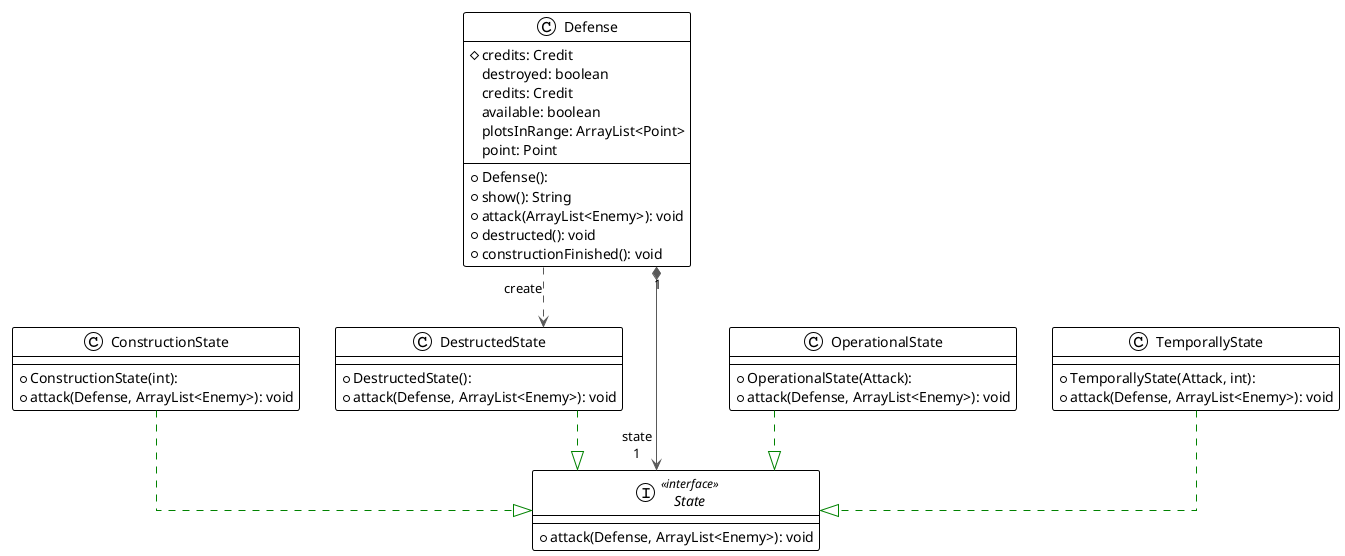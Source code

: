@startuml

!theme plain
top to bottom direction
skinparam linetype ortho

class ConstructionState {
  + ConstructionState(int): 
  + attack(Defense, ArrayList<Enemy>): void
}
class Defense {
  + Defense(): 
  # credits: Credit
  + show(): String
  + attack(ArrayList<Enemy>): void
  + destructed(): void
  + constructionFinished(): void
   destroyed: boolean
   credits: Credit
   available: boolean
   plotsInRange: ArrayList<Point>
   point: Point
}
class DestructedState {
  + DestructedState(): 
  + attack(Defense, ArrayList<Enemy>): void
}
class OperationalState {
  + OperationalState(Attack): 
  + attack(Defense, ArrayList<Enemy>): void
}
interface State << interface >> {
  + attack(Defense, ArrayList<Enemy>): void
}
class TemporallyState {
  + TemporallyState(Attack, int): 
  + attack(Defense, ArrayList<Enemy>): void
}

ConstructionState  -[#008200,dashed]-^  State             
Defense            -[#595959,dashed]->  DestructedState   : "«create»"
Defense           "1" *-[#595959,plain]-> "state\n1" State             
DestructedState    -[#008200,dashed]-^  State             
OperationalState   -[#008200,dashed]-^  State             
TemporallyState    -[#008200,dashed]-^  State             
@enduml
